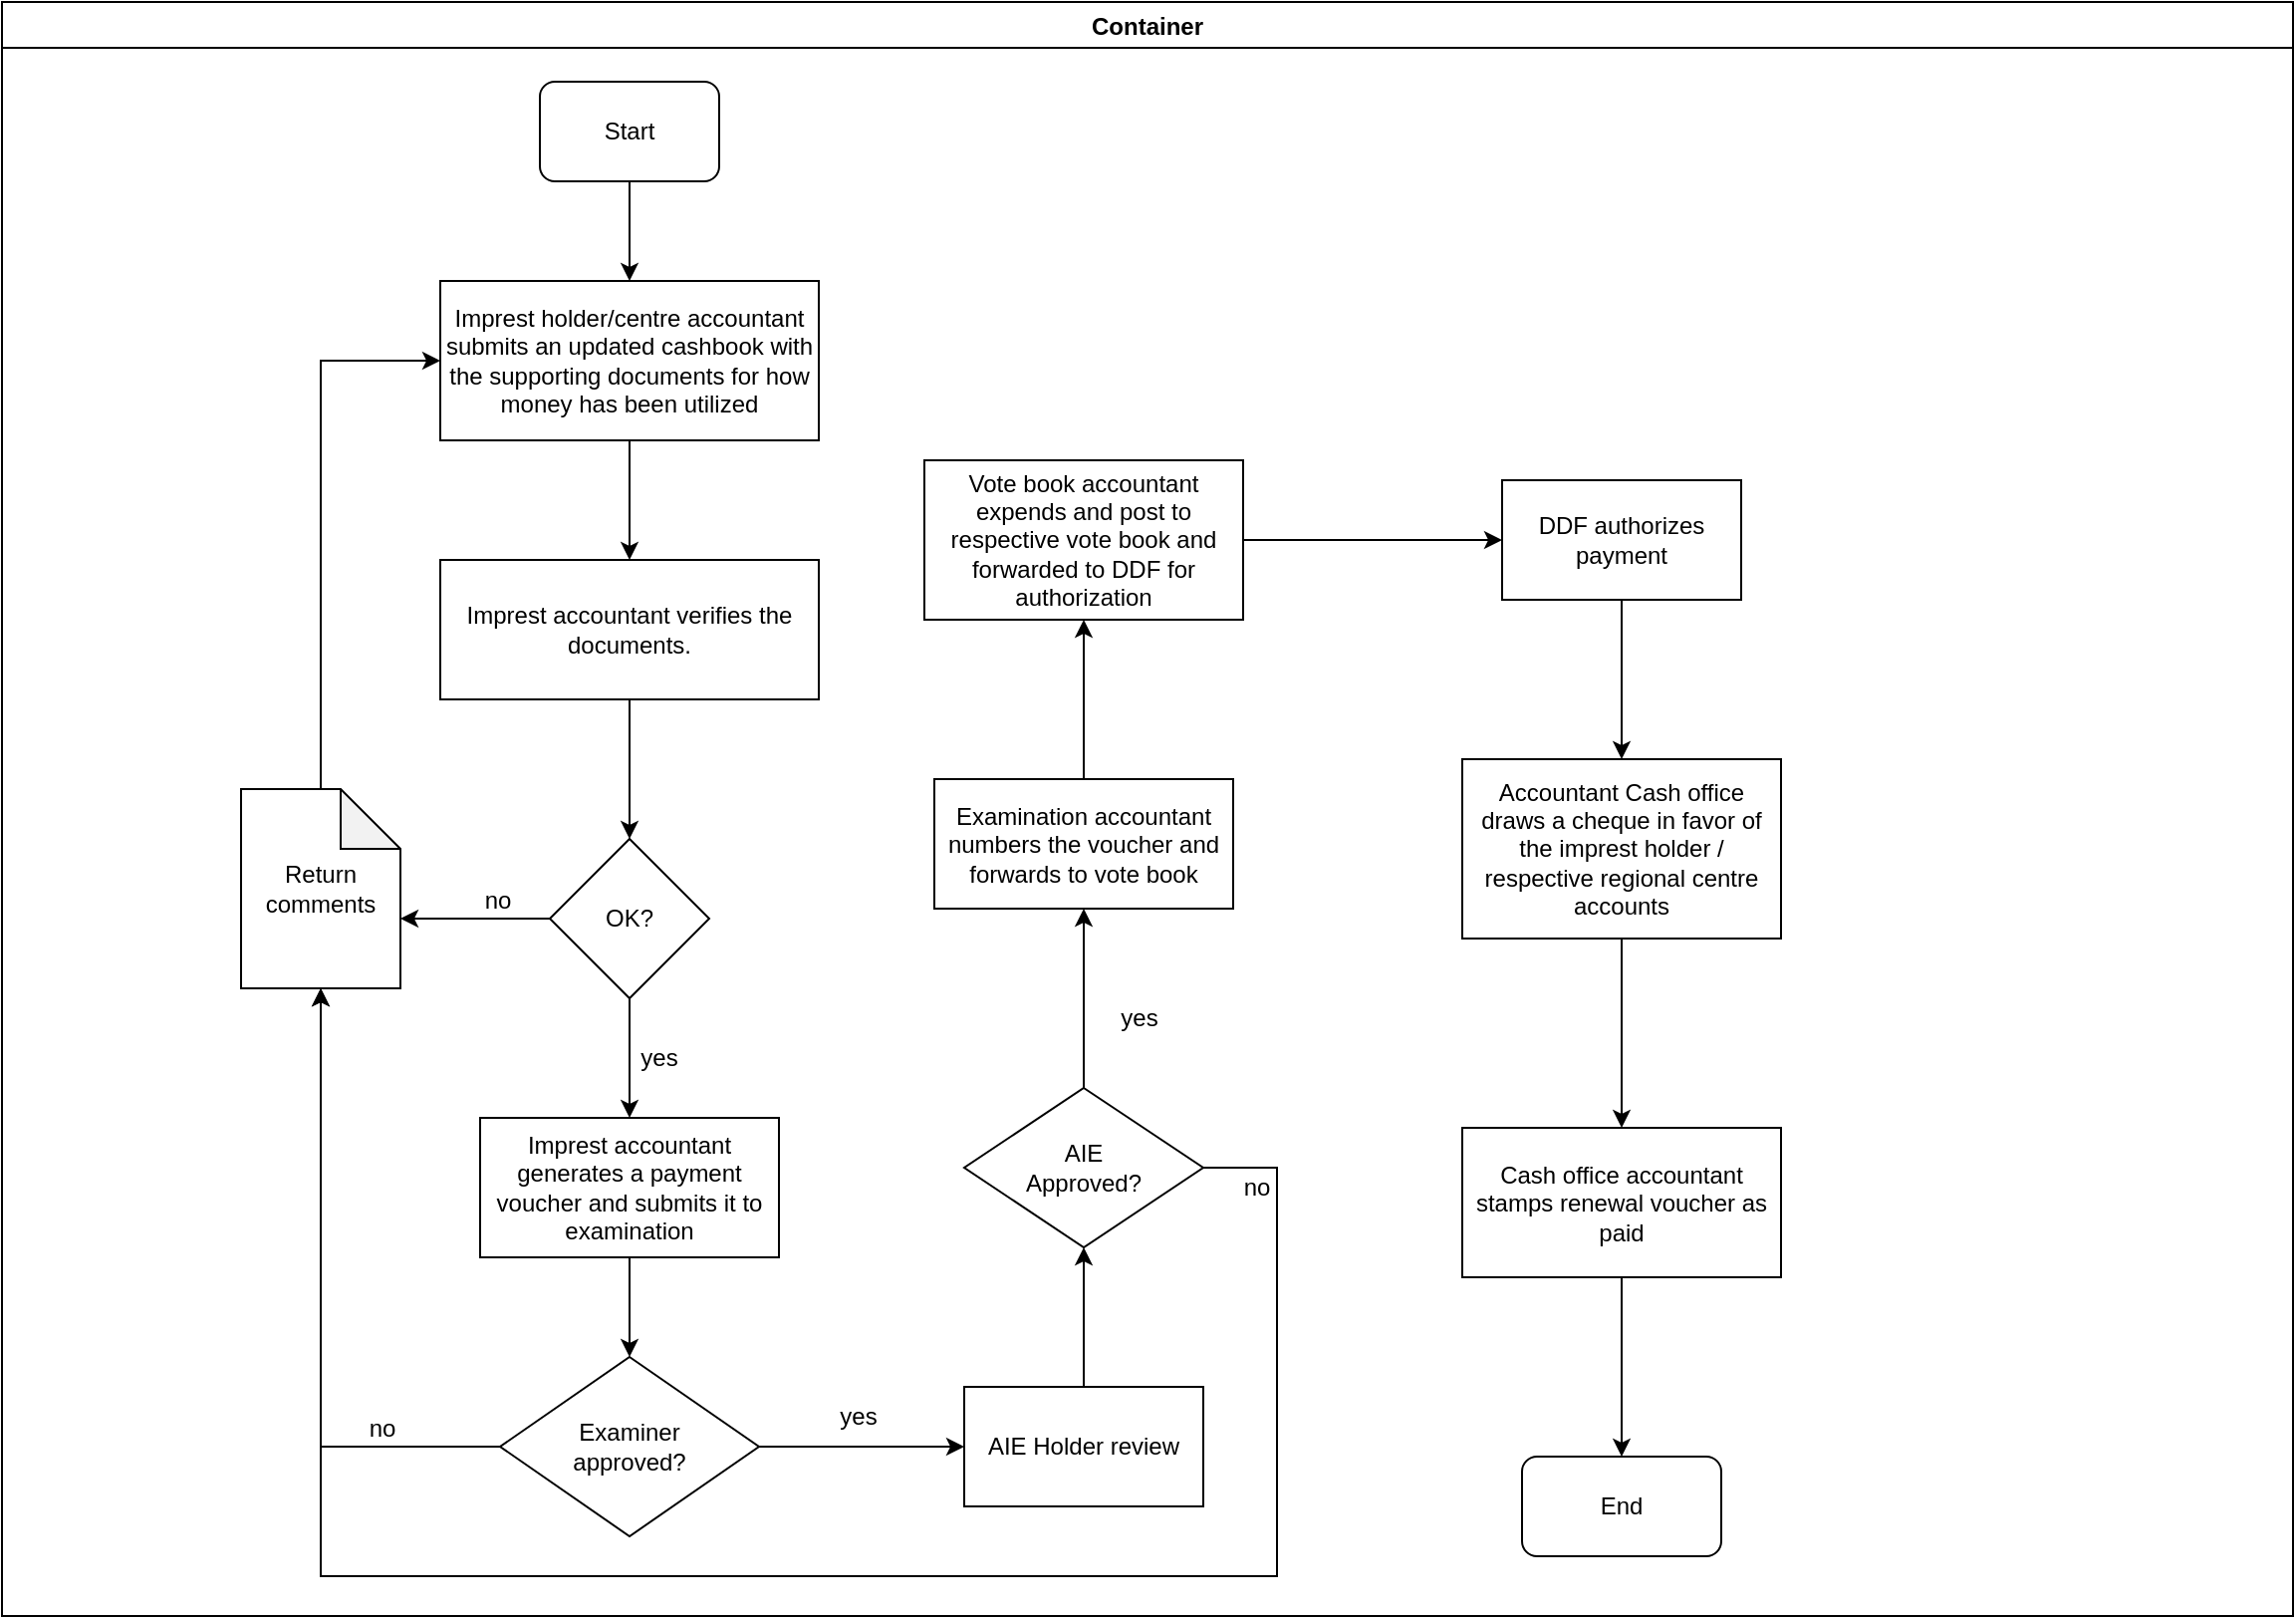 <mxfile version="13.10.9" type="github">
  <diagram id="x_uxSW0rY3zfUO0SCG1N" name="Page-1">
    <mxGraphModel dx="1038" dy="547" grid="1" gridSize="10" guides="1" tooltips="1" connect="1" arrows="1" fold="1" page="1" pageScale="1" pageWidth="1169" pageHeight="827" math="0" shadow="0">
      <root>
        <mxCell id="0" />
        <mxCell id="1" parent="0" />
        <mxCell id="O7GpnW4-85XMZtPzeUqR-3" value="Container" style="swimlane;startSize=23;" vertex="1" parent="1">
          <mxGeometry x="11" y="10" width="1150" height="810" as="geometry" />
        </mxCell>
        <mxCell id="O7GpnW4-85XMZtPzeUqR-4" value="Start" style="rounded=1;whiteSpace=wrap;html=1;" vertex="1" parent="O7GpnW4-85XMZtPzeUqR-3">
          <mxGeometry x="270" y="40" width="90" height="50" as="geometry" />
        </mxCell>
        <mxCell id="O7GpnW4-85XMZtPzeUqR-5" value="Imprest holder/centre accountant submits an updated cashbook with the supporting documents for how money has been utilized" style="rounded=0;whiteSpace=wrap;html=1;" vertex="1" parent="O7GpnW4-85XMZtPzeUqR-3">
          <mxGeometry x="220" y="140" width="190" height="80" as="geometry" />
        </mxCell>
        <mxCell id="O7GpnW4-85XMZtPzeUqR-6" value="" style="edgeStyle=orthogonalEdgeStyle;rounded=0;orthogonalLoop=1;jettySize=auto;html=1;entryX=0.5;entryY=0;entryDx=0;entryDy=0;" edge="1" parent="O7GpnW4-85XMZtPzeUqR-3" source="O7GpnW4-85XMZtPzeUqR-4" target="O7GpnW4-85XMZtPzeUqR-5">
          <mxGeometry relative="1" as="geometry">
            <mxPoint x="315" y="165" as="targetPoint" />
          </mxGeometry>
        </mxCell>
        <mxCell id="O7GpnW4-85XMZtPzeUqR-7" value="Imprest accountant generates a payment voucher and submits it to examination" style="whiteSpace=wrap;html=1;rounded=0;" vertex="1" parent="O7GpnW4-85XMZtPzeUqR-3">
          <mxGeometry x="240" y="560" width="150" height="70" as="geometry" />
        </mxCell>
        <mxCell id="O7GpnW4-85XMZtPzeUqR-8" value="Imprest accountant verifies the documents. " style="whiteSpace=wrap;html=1;rounded=0;" vertex="1" parent="O7GpnW4-85XMZtPzeUqR-3">
          <mxGeometry x="220" y="280" width="190" height="70" as="geometry" />
        </mxCell>
        <mxCell id="O7GpnW4-85XMZtPzeUqR-9" value="" style="edgeStyle=orthogonalEdgeStyle;rounded=0;orthogonalLoop=1;jettySize=auto;html=1;" edge="1" parent="O7GpnW4-85XMZtPzeUqR-3" source="O7GpnW4-85XMZtPzeUqR-5" target="O7GpnW4-85XMZtPzeUqR-8">
          <mxGeometry relative="1" as="geometry" />
        </mxCell>
        <mxCell id="O7GpnW4-85XMZtPzeUqR-10" value="Return comments" style="shape=note;whiteSpace=wrap;html=1;backgroundOutline=1;darkOpacity=0.05;" vertex="1" parent="O7GpnW4-85XMZtPzeUqR-3">
          <mxGeometry x="120" y="395" width="80" height="100" as="geometry" />
        </mxCell>
        <mxCell id="O7GpnW4-85XMZtPzeUqR-11" value="" style="edgeStyle=orthogonalEdgeStyle;rounded=0;orthogonalLoop=1;jettySize=auto;html=1;entryX=0;entryY=0.5;entryDx=0;entryDy=0;" edge="1" parent="O7GpnW4-85XMZtPzeUqR-3" source="O7GpnW4-85XMZtPzeUqR-10" target="O7GpnW4-85XMZtPzeUqR-5">
          <mxGeometry relative="1" as="geometry">
            <mxPoint x="160" y="295" as="targetPoint" />
            <Array as="points">
              <mxPoint x="160" y="180" />
            </Array>
          </mxGeometry>
        </mxCell>
        <mxCell id="O7GpnW4-85XMZtPzeUqR-12" value="&lt;div&gt;Examiner &lt;br&gt;&lt;/div&gt;&lt;div&gt;approved?&lt;/div&gt;" style="rhombus;whiteSpace=wrap;html=1;rounded=0;" vertex="1" parent="O7GpnW4-85XMZtPzeUqR-3">
          <mxGeometry x="250" y="680" width="130" height="90" as="geometry" />
        </mxCell>
        <mxCell id="O7GpnW4-85XMZtPzeUqR-13" value="" style="edgeStyle=orthogonalEdgeStyle;rounded=0;orthogonalLoop=1;jettySize=auto;html=1;" edge="1" parent="O7GpnW4-85XMZtPzeUqR-3" source="O7GpnW4-85XMZtPzeUqR-7" target="O7GpnW4-85XMZtPzeUqR-12">
          <mxGeometry relative="1" as="geometry" />
        </mxCell>
        <mxCell id="O7GpnW4-85XMZtPzeUqR-14" value="" style="edgeStyle=orthogonalEdgeStyle;rounded=0;orthogonalLoop=1;jettySize=auto;html=1;entryX=0.5;entryY=1;entryDx=0;entryDy=0;entryPerimeter=0;" edge="1" parent="O7GpnW4-85XMZtPzeUqR-3" source="O7GpnW4-85XMZtPzeUqR-12" target="O7GpnW4-85XMZtPzeUqR-10">
          <mxGeometry relative="1" as="geometry">
            <mxPoint x="165" y="725" as="targetPoint" />
          </mxGeometry>
        </mxCell>
        <mxCell id="O7GpnW4-85XMZtPzeUqR-15" value="" style="edgeStyle=orthogonalEdgeStyle;rounded=0;orthogonalLoop=1;jettySize=auto;html=1;entryX=0;entryY=0.5;entryDx=0;entryDy=0;" edge="1" parent="O7GpnW4-85XMZtPzeUqR-3" source="O7GpnW4-85XMZtPzeUqR-12" target="O7GpnW4-85XMZtPzeUqR-16">
          <mxGeometry relative="1" as="geometry">
            <mxPoint x="470" y="725" as="targetPoint" />
          </mxGeometry>
        </mxCell>
        <mxCell id="O7GpnW4-85XMZtPzeUqR-16" value="AIE Holder review" style="rounded=0;whiteSpace=wrap;html=1;" vertex="1" parent="O7GpnW4-85XMZtPzeUqR-3">
          <mxGeometry x="483" y="695" width="120" height="60" as="geometry" />
        </mxCell>
        <mxCell id="O7GpnW4-85XMZtPzeUqR-17" value="yes" style="text;html=1;strokeColor=none;fillColor=none;align=center;verticalAlign=middle;whiteSpace=wrap;rounded=0;" vertex="1" parent="O7GpnW4-85XMZtPzeUqR-3">
          <mxGeometry x="310" y="520" width="40" height="20" as="geometry" />
        </mxCell>
        <mxCell id="O7GpnW4-85XMZtPzeUqR-18" value="yes" style="text;html=1;strokeColor=none;fillColor=none;align=center;verticalAlign=middle;whiteSpace=wrap;rounded=0;" vertex="1" parent="O7GpnW4-85XMZtPzeUqR-3">
          <mxGeometry x="410" y="700" width="40" height="20" as="geometry" />
        </mxCell>
        <mxCell id="O7GpnW4-85XMZtPzeUqR-19" value="DDF authorizes payment" style="whiteSpace=wrap;html=1;rounded=0;" vertex="1" parent="O7GpnW4-85XMZtPzeUqR-3">
          <mxGeometry x="753" y="240" width="120" height="60" as="geometry" />
        </mxCell>
        <mxCell id="O7GpnW4-85XMZtPzeUqR-20" value="End" style="rounded=1;whiteSpace=wrap;html=1;" vertex="1" parent="O7GpnW4-85XMZtPzeUqR-3">
          <mxGeometry x="763" y="730" width="100" height="50" as="geometry" />
        </mxCell>
        <mxCell id="O7GpnW4-85XMZtPzeUqR-21" value="" style="edgeStyle=orthogonalEdgeStyle;rounded=0;orthogonalLoop=1;jettySize=auto;html=1;" edge="1" parent="1" source="O7GpnW4-85XMZtPzeUqR-8" target="O7GpnW4-85XMZtPzeUqR-24">
          <mxGeometry relative="1" as="geometry" />
        </mxCell>
        <mxCell id="O7GpnW4-85XMZtPzeUqR-22" value="" style="edgeStyle=orthogonalEdgeStyle;rounded=0;orthogonalLoop=1;jettySize=auto;html=1;" edge="1" parent="1" source="O7GpnW4-85XMZtPzeUqR-24" target="O7GpnW4-85XMZtPzeUqR-7">
          <mxGeometry relative="1" as="geometry" />
        </mxCell>
        <mxCell id="O7GpnW4-85XMZtPzeUqR-23" value="" style="edgeStyle=orthogonalEdgeStyle;rounded=0;orthogonalLoop=1;jettySize=auto;html=1;entryX=0;entryY=0;entryDx=80;entryDy=65;entryPerimeter=0;" edge="1" parent="1" source="O7GpnW4-85XMZtPzeUqR-24" target="O7GpnW4-85XMZtPzeUqR-10">
          <mxGeometry relative="1" as="geometry">
            <mxPoint x="206" y="470" as="targetPoint" />
          </mxGeometry>
        </mxCell>
        <mxCell id="O7GpnW4-85XMZtPzeUqR-24" value="OK?" style="rhombus;whiteSpace=wrap;html=1;rounded=0;" vertex="1" parent="1">
          <mxGeometry x="286" y="430" width="80" height="80" as="geometry" />
        </mxCell>
        <mxCell id="O7GpnW4-85XMZtPzeUqR-25" value="" style="edgeStyle=orthogonalEdgeStyle;rounded=0;orthogonalLoop=1;jettySize=auto;html=1;" edge="1" parent="1" source="O7GpnW4-85XMZtPzeUqR-27" target="O7GpnW4-85XMZtPzeUqR-30">
          <mxGeometry relative="1" as="geometry" />
        </mxCell>
        <mxCell id="O7GpnW4-85XMZtPzeUqR-26" value="" style="edgeStyle=orthogonalEdgeStyle;rounded=0;orthogonalLoop=1;jettySize=auto;html=1;entryX=0.5;entryY=1;entryDx=0;entryDy=0;entryPerimeter=0;" edge="1" parent="1" source="O7GpnW4-85XMZtPzeUqR-27" target="O7GpnW4-85XMZtPzeUqR-10">
          <mxGeometry relative="1" as="geometry">
            <mxPoint x="681" y="595" as="targetPoint" />
            <Array as="points">
              <mxPoint x="651" y="595" />
              <mxPoint x="651" y="800" />
              <mxPoint x="171" y="800" />
            </Array>
          </mxGeometry>
        </mxCell>
        <mxCell id="O7GpnW4-85XMZtPzeUqR-27" value="&lt;div&gt;AIE &lt;br&gt;&lt;/div&gt;&lt;div&gt;Approved?&lt;/div&gt;" style="rhombus;whiteSpace=wrap;html=1;rounded=0;" vertex="1" parent="1">
          <mxGeometry x="494" y="555" width="120" height="80" as="geometry" />
        </mxCell>
        <mxCell id="O7GpnW4-85XMZtPzeUqR-28" value="" style="edgeStyle=orthogonalEdgeStyle;rounded=0;orthogonalLoop=1;jettySize=auto;html=1;" edge="1" parent="1" source="O7GpnW4-85XMZtPzeUqR-16" target="O7GpnW4-85XMZtPzeUqR-27">
          <mxGeometry relative="1" as="geometry" />
        </mxCell>
        <mxCell id="O7GpnW4-85XMZtPzeUqR-29" value="" style="edgeStyle=orthogonalEdgeStyle;rounded=0;orthogonalLoop=1;jettySize=auto;html=1;" edge="1" parent="1" source="O7GpnW4-85XMZtPzeUqR-30" target="O7GpnW4-85XMZtPzeUqR-35">
          <mxGeometry relative="1" as="geometry" />
        </mxCell>
        <mxCell id="O7GpnW4-85XMZtPzeUqR-30" value="Examination accountant numbers the voucher and forwards to vote book" style="whiteSpace=wrap;html=1;rounded=0;" vertex="1" parent="1">
          <mxGeometry x="479" y="400" width="150" height="65" as="geometry" />
        </mxCell>
        <mxCell id="O7GpnW4-85XMZtPzeUqR-31" value="no" style="text;html=1;strokeColor=none;fillColor=none;align=center;verticalAlign=middle;whiteSpace=wrap;rounded=0;" vertex="1" parent="1">
          <mxGeometry x="240" y="451" width="40" height="20" as="geometry" />
        </mxCell>
        <mxCell id="O7GpnW4-85XMZtPzeUqR-32" value="no" style="text;html=1;strokeColor=none;fillColor=none;align=center;verticalAlign=middle;whiteSpace=wrap;rounded=0;" vertex="1" parent="1">
          <mxGeometry x="182" y="716" width="40" height="20" as="geometry" />
        </mxCell>
        <mxCell id="O7GpnW4-85XMZtPzeUqR-33" value="no" style="text;html=1;strokeColor=none;fillColor=none;align=center;verticalAlign=middle;whiteSpace=wrap;rounded=0;" vertex="1" parent="1">
          <mxGeometry x="621" y="595" width="40" height="20" as="geometry" />
        </mxCell>
        <mxCell id="O7GpnW4-85XMZtPzeUqR-34" value="" style="edgeStyle=orthogonalEdgeStyle;rounded=0;orthogonalLoop=1;jettySize=auto;html=1;" edge="1" parent="1" source="O7GpnW4-85XMZtPzeUqR-35" target="O7GpnW4-85XMZtPzeUqR-19">
          <mxGeometry relative="1" as="geometry" />
        </mxCell>
        <mxCell id="O7GpnW4-85XMZtPzeUqR-35" value="Vote book accountant expends and post to respective vote book and forwarded to DDF for authorization" style="whiteSpace=wrap;html=1;rounded=0;" vertex="1" parent="1">
          <mxGeometry x="474" y="240" width="160" height="80" as="geometry" />
        </mxCell>
        <mxCell id="O7GpnW4-85XMZtPzeUqR-36" value="" style="edgeStyle=orthogonalEdgeStyle;rounded=0;orthogonalLoop=1;jettySize=auto;html=1;" edge="1" parent="1" source="O7GpnW4-85XMZtPzeUqR-37" target="O7GpnW4-85XMZtPzeUqR-40">
          <mxGeometry relative="1" as="geometry" />
        </mxCell>
        <mxCell id="O7GpnW4-85XMZtPzeUqR-37" value="Accountant Cash office draws a cheque in favor of the imprest holder / respective regional centre accounts" style="whiteSpace=wrap;html=1;rounded=0;" vertex="1" parent="1">
          <mxGeometry x="744" y="390" width="160" height="90" as="geometry" />
        </mxCell>
        <mxCell id="O7GpnW4-85XMZtPzeUqR-38" value="" style="edgeStyle=orthogonalEdgeStyle;rounded=0;orthogonalLoop=1;jettySize=auto;html=1;" edge="1" parent="1" source="O7GpnW4-85XMZtPzeUqR-19" target="O7GpnW4-85XMZtPzeUqR-37">
          <mxGeometry relative="1" as="geometry" />
        </mxCell>
        <mxCell id="O7GpnW4-85XMZtPzeUqR-39" value="" style="edgeStyle=orthogonalEdgeStyle;rounded=0;orthogonalLoop=1;jettySize=auto;html=1;entryX=0.5;entryY=0;entryDx=0;entryDy=0;" edge="1" parent="1" source="O7GpnW4-85XMZtPzeUqR-40" target="O7GpnW4-85XMZtPzeUqR-20">
          <mxGeometry relative="1" as="geometry">
            <mxPoint x="824" y="737.5" as="targetPoint" />
          </mxGeometry>
        </mxCell>
        <mxCell id="O7GpnW4-85XMZtPzeUqR-40" value="Cash office accountant stamps renewal voucher as paid" style="whiteSpace=wrap;html=1;rounded=0;" vertex="1" parent="1">
          <mxGeometry x="744" y="575" width="160" height="75" as="geometry" />
        </mxCell>
        <mxCell id="O7GpnW4-85XMZtPzeUqR-41" value="yes" style="text;html=1;strokeColor=none;fillColor=none;align=center;verticalAlign=middle;whiteSpace=wrap;rounded=0;" vertex="1" parent="1">
          <mxGeometry x="562" y="510" width="40" height="20" as="geometry" />
        </mxCell>
      </root>
    </mxGraphModel>
  </diagram>
</mxfile>
